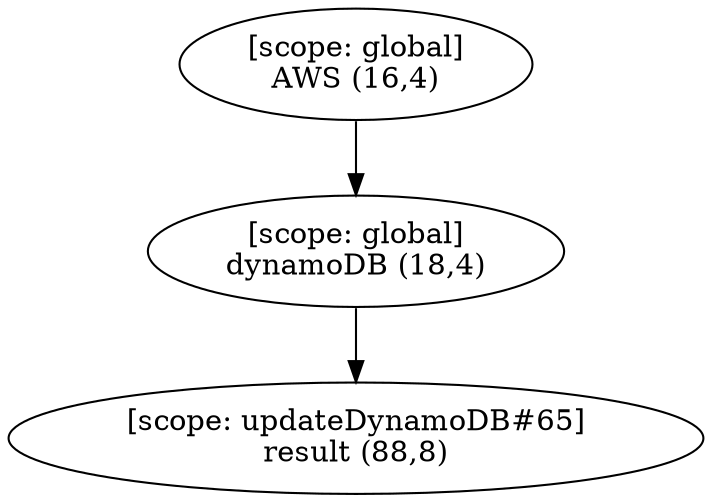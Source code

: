 digraph G {
  graph [ rankdir =TB ];
subgraph global {
  graph [ label = "Scope [global]" ];
  "[scope: global]
AWS (16,4)";
  "[scope: global]
dynamoDB (18,4)";
}

subgraph updateDynamoDB_65 {
  graph [ label = "Scope [updateDynamoDB_65]" ];
  "[scope: updateDynamoDB#65]
result (88,8)";
}

  "[scope: global]
AWS (16,4)" -> "[scope: global]
dynamoDB (18,4)";
  "[scope: global]
dynamoDB (18,4)" -> "[scope: updateDynamoDB#65]
result (88,8)";
}
